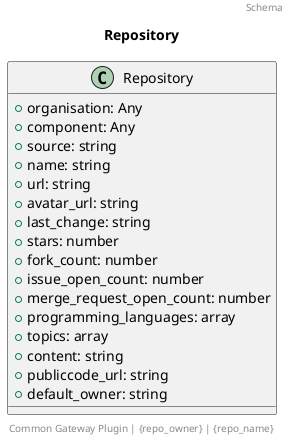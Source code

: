 @startuml
title: Repository
footer: Common Gateway Plugin | {repo_owner} | {repo_name} 
header: Schema

class Repository {
  + organisation: Any
  + component: Any
  + source: string
  + name: string
  + url: string
  + avatar_url: string
  + last_change: string
  + stars: number
  + fork_count: number
  + issue_open_count: number
  + merge_request_open_count: number
  + programming_languages: array
  + topics: array
  + content: string
  + publiccode_url: string
  + default_owner: string
}
@enduml
